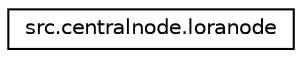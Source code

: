 digraph "Graphical Class Hierarchy"
{
  edge [fontname="Helvetica",fontsize="10",labelfontname="Helvetica",labelfontsize="10"];
  node [fontname="Helvetica",fontsize="10",shape=record];
  rankdir="LR";
  Node0 [label="src.centralnode.loranode",height=0.2,width=0.4,color="black", fillcolor="white", style="filled",URL="$classsrc_1_1centralnode_1_1loranode.html"];
}
